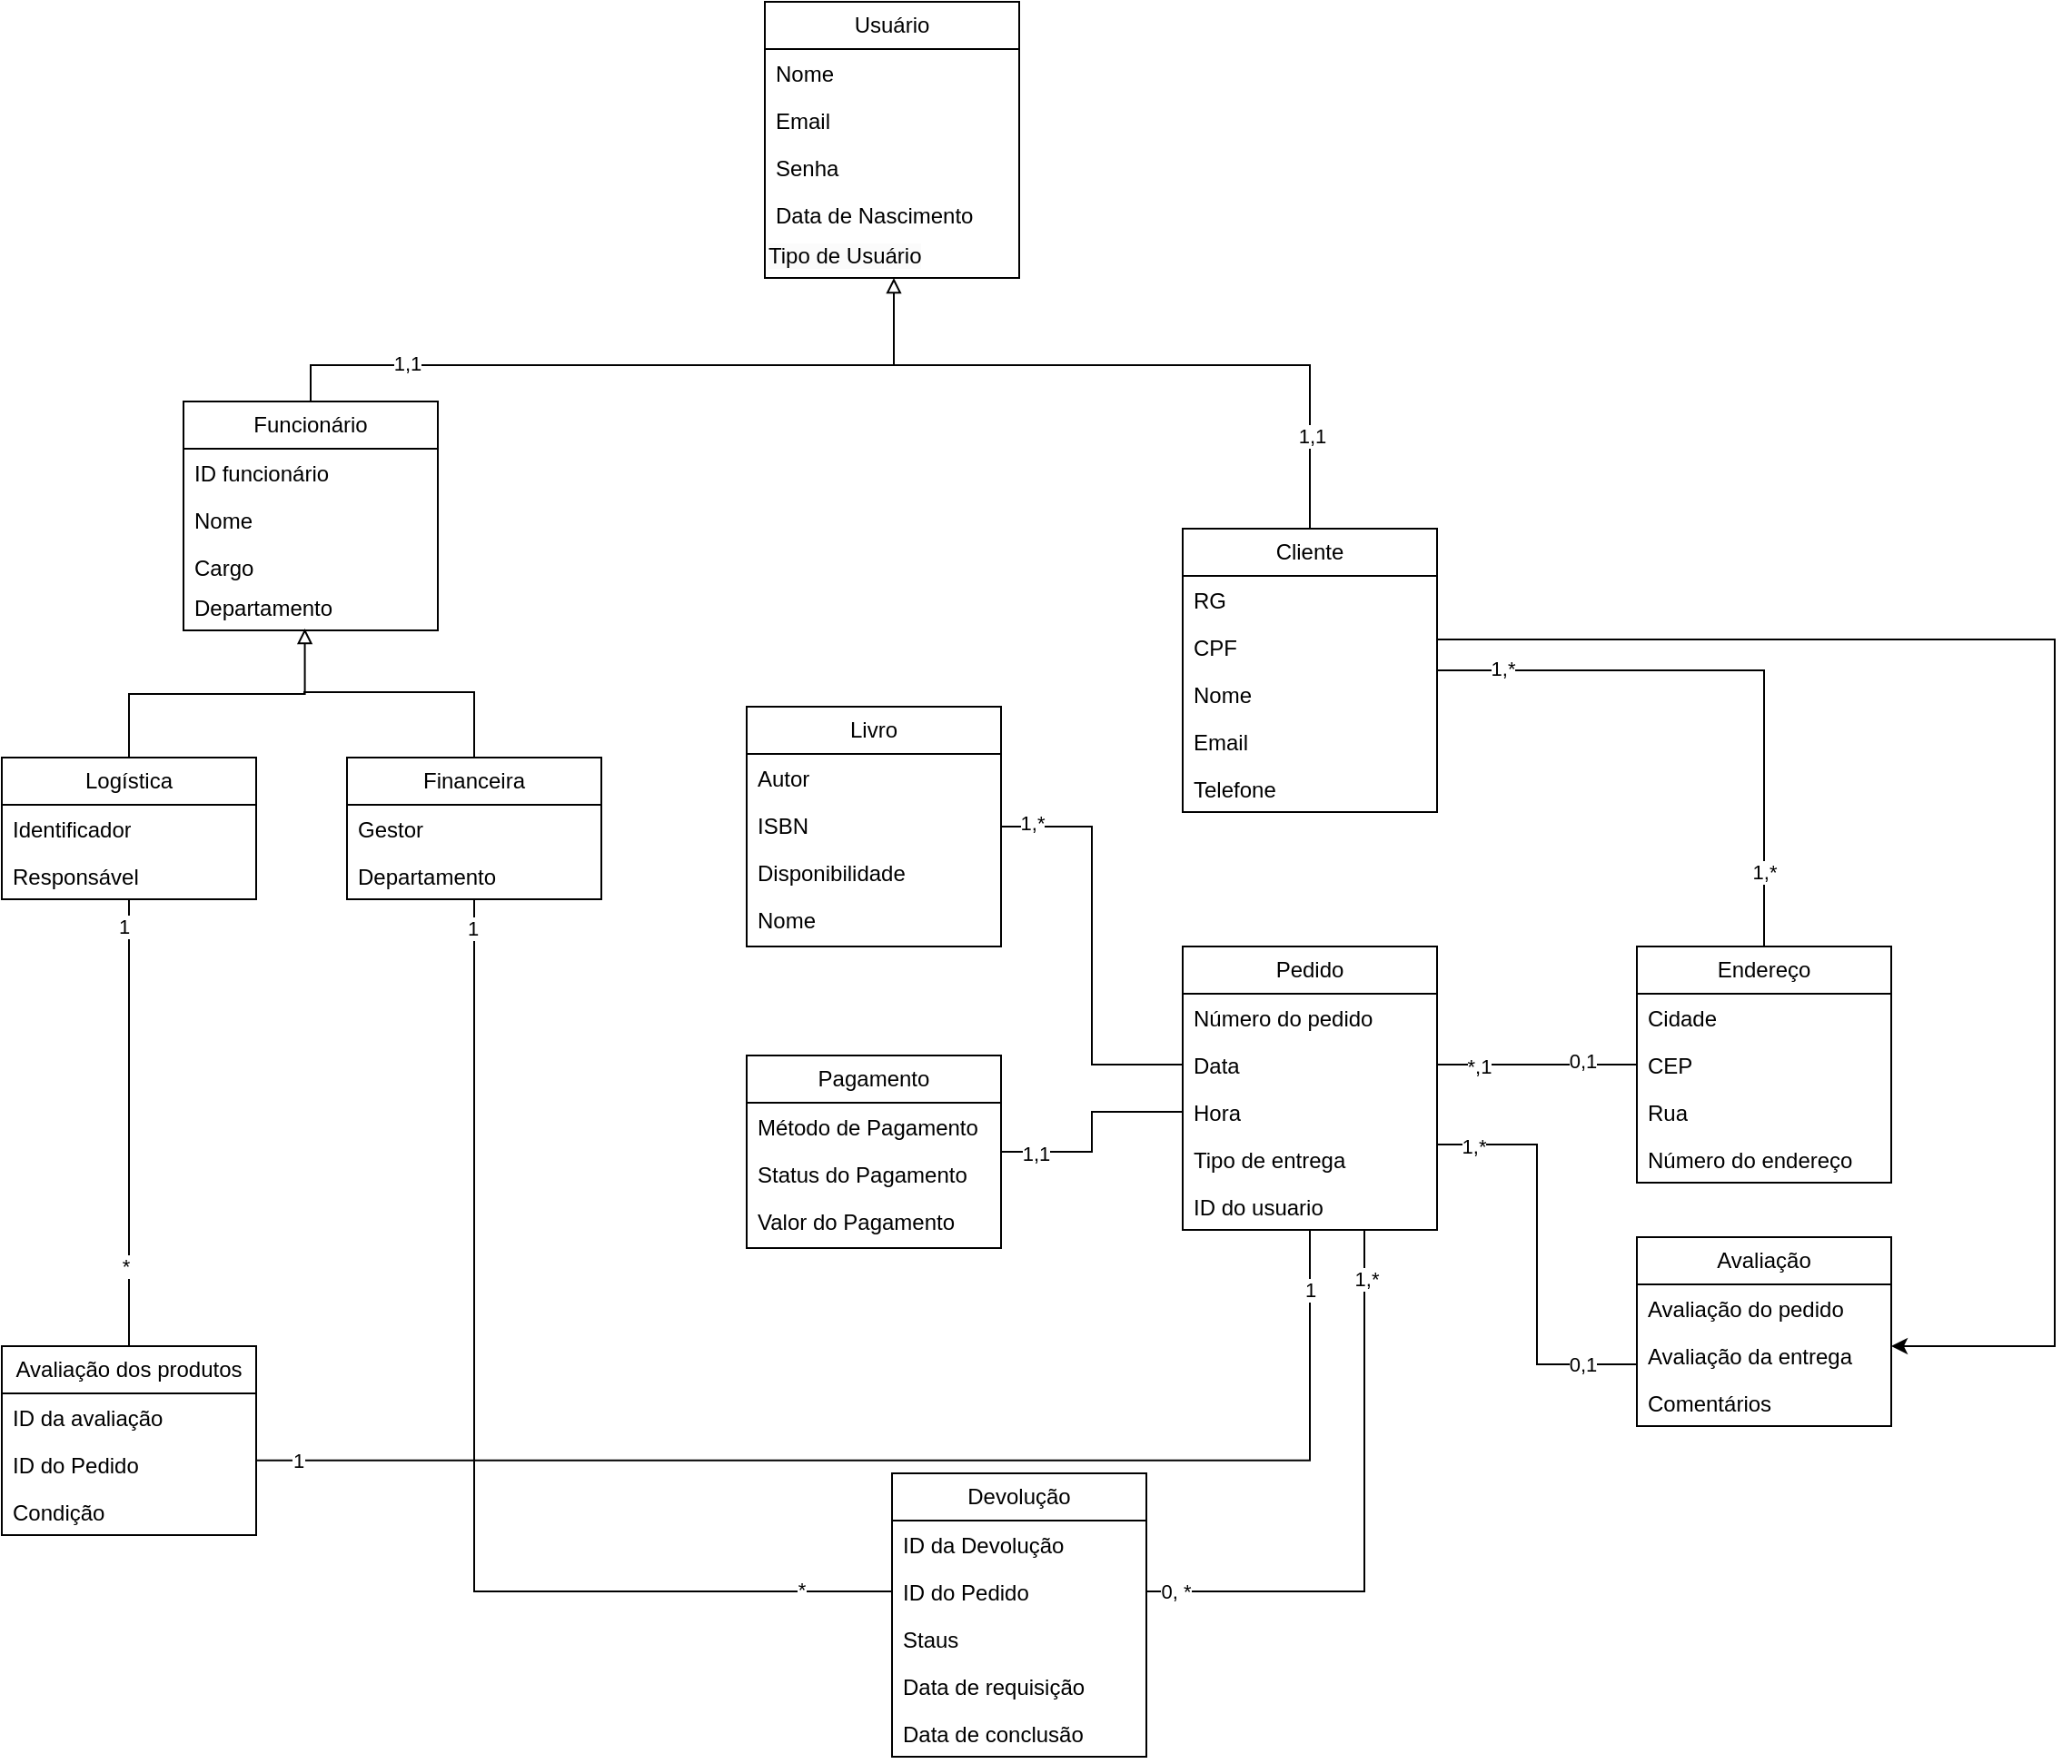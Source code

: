 <mxfile version="24.4.6" type="device">
  <diagram name="Page-1" id="b520641d-4fe3-3701-9064-5fc419738815">
    <mxGraphModel dx="3187" dy="5116" grid="1" gridSize="10" guides="1" tooltips="1" connect="1" arrows="1" fold="1" page="1" pageScale="1" pageWidth="1100" pageHeight="850" background="none" math="0" shadow="0">
      <root>
        <mxCell id="0" />
        <mxCell id="1" parent="0" />
        <mxCell id="clQgSgbDN8U7DZsC-t68-5" value="Usuário" style="swimlane;fontStyle=0;childLayout=stackLayout;horizontal=1;startSize=26;fillColor=none;horizontalStack=0;resizeParent=1;resizeParentMax=0;resizeLast=0;collapsible=1;marginBottom=0;whiteSpace=wrap;html=1;" parent="1" vertex="1">
          <mxGeometry x="490" y="-2660" width="140" height="152" as="geometry" />
        </mxCell>
        <mxCell id="clQgSgbDN8U7DZsC-t68-15" value="Nome" style="text;strokeColor=none;fillColor=none;align=left;verticalAlign=top;spacingLeft=4;spacingRight=4;overflow=hidden;rotatable=0;points=[[0,0.5],[1,0.5]];portConstraint=eastwest;whiteSpace=wrap;html=1;" parent="clQgSgbDN8U7DZsC-t68-5" vertex="1">
          <mxGeometry y="26" width="140" height="26" as="geometry" />
        </mxCell>
        <mxCell id="clQgSgbDN8U7DZsC-t68-6" value="Email" style="text;strokeColor=none;fillColor=none;align=left;verticalAlign=top;spacingLeft=4;spacingRight=4;overflow=hidden;rotatable=0;points=[[0,0.5],[1,0.5]];portConstraint=eastwest;whiteSpace=wrap;html=1;" parent="clQgSgbDN8U7DZsC-t68-5" vertex="1">
          <mxGeometry y="52" width="140" height="26" as="geometry" />
        </mxCell>
        <mxCell id="clQgSgbDN8U7DZsC-t68-7" value="Senha&lt;div&gt;&lt;br&gt;&lt;/div&gt;" style="text;strokeColor=none;fillColor=none;align=left;verticalAlign=top;spacingLeft=4;spacingRight=4;overflow=hidden;rotatable=0;points=[[0,0.5],[1,0.5]];portConstraint=eastwest;whiteSpace=wrap;html=1;" parent="clQgSgbDN8U7DZsC-t68-5" vertex="1">
          <mxGeometry y="78" width="140" height="26" as="geometry" />
        </mxCell>
        <mxCell id="clQgSgbDN8U7DZsC-t68-20" value="Data de Nascimento&amp;nbsp;" style="text;strokeColor=none;fillColor=none;align=left;verticalAlign=top;spacingLeft=4;spacingRight=4;overflow=hidden;rotatable=0;points=[[0,0.5],[1,0.5]];portConstraint=eastwest;whiteSpace=wrap;html=1;" parent="clQgSgbDN8U7DZsC-t68-5" vertex="1">
          <mxGeometry y="104" width="140" height="22" as="geometry" />
        </mxCell>
        <mxCell id="rrzI_8woT9w4Hoa1EaJm-2" value="&lt;span style=&quot;color: rgb(0, 0, 0); font-family: Helvetica; font-size: 12px; font-style: normal; font-variant-ligatures: normal; font-variant-caps: normal; font-weight: 400; letter-spacing: normal; orphans: 2; text-align: left; text-indent: 0px; text-transform: none; widows: 2; word-spacing: 0px; -webkit-text-stroke-width: 0px; white-space: normal; background-color: rgb(251, 251, 251); text-decoration-thickness: initial; text-decoration-style: initial; text-decoration-color: initial; display: inline !important; float: none;&quot;&gt;Tipo de Usuário&lt;/span&gt;" style="text;whiteSpace=wrap;html=1;" vertex="1" parent="clQgSgbDN8U7DZsC-t68-5">
          <mxGeometry y="126" width="140" height="26" as="geometry" />
        </mxCell>
        <mxCell id="clQgSgbDN8U7DZsC-t68-25" value="Pedido" style="swimlane;fontStyle=0;childLayout=stackLayout;horizontal=1;startSize=26;fillColor=none;horizontalStack=0;resizeParent=1;resizeParentMax=0;resizeLast=0;collapsible=1;marginBottom=0;whiteSpace=wrap;html=1;" parent="1" vertex="1">
          <mxGeometry x="720" y="-2140" width="140" height="156" as="geometry" />
        </mxCell>
        <mxCell id="clQgSgbDN8U7DZsC-t68-26" value="Número do pedido" style="text;strokeColor=none;fillColor=none;align=left;verticalAlign=top;spacingLeft=4;spacingRight=4;overflow=hidden;rotatable=0;points=[[0,0.5],[1,0.5]];portConstraint=eastwest;whiteSpace=wrap;html=1;" parent="clQgSgbDN8U7DZsC-t68-25" vertex="1">
          <mxGeometry y="26" width="140" height="26" as="geometry" />
        </mxCell>
        <mxCell id="clQgSgbDN8U7DZsC-t68-27" value="Data&amp;nbsp;" style="text;strokeColor=none;fillColor=none;align=left;verticalAlign=top;spacingLeft=4;spacingRight=4;overflow=hidden;rotatable=0;points=[[0,0.5],[1,0.5]];portConstraint=eastwest;whiteSpace=wrap;html=1;" parent="clQgSgbDN8U7DZsC-t68-25" vertex="1">
          <mxGeometry y="52" width="140" height="26" as="geometry" />
        </mxCell>
        <mxCell id="clQgSgbDN8U7DZsC-t68-28" value="Hora" style="text;strokeColor=none;fillColor=none;align=left;verticalAlign=top;spacingLeft=4;spacingRight=4;overflow=hidden;rotatable=0;points=[[0,0.5],[1,0.5]];portConstraint=eastwest;whiteSpace=wrap;html=1;" parent="clQgSgbDN8U7DZsC-t68-25" vertex="1">
          <mxGeometry y="78" width="140" height="26" as="geometry" />
        </mxCell>
        <mxCell id="clQgSgbDN8U7DZsC-t68-75" value="Tipo de entrega" style="text;strokeColor=none;fillColor=none;align=left;verticalAlign=top;spacingLeft=4;spacingRight=4;overflow=hidden;rotatable=0;points=[[0,0.5],[1,0.5]];portConstraint=eastwest;whiteSpace=wrap;html=1;" parent="clQgSgbDN8U7DZsC-t68-25" vertex="1">
          <mxGeometry y="104" width="140" height="26" as="geometry" />
        </mxCell>
        <mxCell id="clQgSgbDN8U7DZsC-t68-29" value="ID do usuario" style="text;strokeColor=none;fillColor=none;align=left;verticalAlign=top;spacingLeft=4;spacingRight=4;overflow=hidden;rotatable=0;points=[[0,0.5],[1,0.5]];portConstraint=eastwest;whiteSpace=wrap;html=1;" parent="clQgSgbDN8U7DZsC-t68-25" vertex="1">
          <mxGeometry y="130" width="140" height="26" as="geometry" />
        </mxCell>
        <mxCell id="clQgSgbDN8U7DZsC-t68-30" value="Endereço" style="swimlane;fontStyle=0;childLayout=stackLayout;horizontal=1;startSize=26;fillColor=none;horizontalStack=0;resizeParent=1;resizeParentMax=0;resizeLast=0;collapsible=1;marginBottom=0;whiteSpace=wrap;html=1;" parent="1" vertex="1">
          <mxGeometry x="970" y="-2140" width="140" height="130" as="geometry" />
        </mxCell>
        <mxCell id="clQgSgbDN8U7DZsC-t68-31" value="Cidade" style="text;strokeColor=none;fillColor=none;align=left;verticalAlign=top;spacingLeft=4;spacingRight=4;overflow=hidden;rotatable=0;points=[[0,0.5],[1,0.5]];portConstraint=eastwest;whiteSpace=wrap;html=1;" parent="clQgSgbDN8U7DZsC-t68-30" vertex="1">
          <mxGeometry y="26" width="140" height="26" as="geometry" />
        </mxCell>
        <mxCell id="clQgSgbDN8U7DZsC-t68-32" value="CEP" style="text;strokeColor=none;fillColor=none;align=left;verticalAlign=top;spacingLeft=4;spacingRight=4;overflow=hidden;rotatable=0;points=[[0,0.5],[1,0.5]];portConstraint=eastwest;whiteSpace=wrap;html=1;" parent="clQgSgbDN8U7DZsC-t68-30" vertex="1">
          <mxGeometry y="52" width="140" height="26" as="geometry" />
        </mxCell>
        <mxCell id="clQgSgbDN8U7DZsC-t68-33" value="Rua" style="text;strokeColor=none;fillColor=none;align=left;verticalAlign=top;spacingLeft=4;spacingRight=4;overflow=hidden;rotatable=0;points=[[0,0.5],[1,0.5]];portConstraint=eastwest;whiteSpace=wrap;html=1;" parent="clQgSgbDN8U7DZsC-t68-30" vertex="1">
          <mxGeometry y="78" width="140" height="26" as="geometry" />
        </mxCell>
        <mxCell id="clQgSgbDN8U7DZsC-t68-34" value="Número do endereço" style="text;strokeColor=none;fillColor=none;align=left;verticalAlign=top;spacingLeft=4;spacingRight=4;overflow=hidden;rotatable=0;points=[[0,0.5],[1,0.5]];portConstraint=eastwest;whiteSpace=wrap;html=1;" parent="clQgSgbDN8U7DZsC-t68-30" vertex="1">
          <mxGeometry y="104" width="140" height="26" as="geometry" />
        </mxCell>
        <mxCell id="clQgSgbDN8U7DZsC-t68-35" value="Avaliação" style="swimlane;fontStyle=0;childLayout=stackLayout;horizontal=1;startSize=26;fillColor=none;horizontalStack=0;resizeParent=1;resizeParentMax=0;resizeLast=0;collapsible=1;marginBottom=0;whiteSpace=wrap;html=1;" parent="1" vertex="1">
          <mxGeometry x="970" y="-1980" width="140" height="104" as="geometry" />
        </mxCell>
        <mxCell id="clQgSgbDN8U7DZsC-t68-36" value="Avaliação do pedido" style="text;strokeColor=none;fillColor=none;align=left;verticalAlign=top;spacingLeft=4;spacingRight=4;overflow=hidden;rotatable=0;points=[[0,0.5],[1,0.5]];portConstraint=eastwest;whiteSpace=wrap;html=1;" parent="clQgSgbDN8U7DZsC-t68-35" vertex="1">
          <mxGeometry y="26" width="140" height="26" as="geometry" />
        </mxCell>
        <mxCell id="clQgSgbDN8U7DZsC-t68-37" value="Avaliação da entrega" style="text;strokeColor=none;fillColor=none;align=left;verticalAlign=top;spacingLeft=4;spacingRight=4;overflow=hidden;rotatable=0;points=[[0,0.5],[1,0.5]];portConstraint=eastwest;whiteSpace=wrap;html=1;" parent="clQgSgbDN8U7DZsC-t68-35" vertex="1">
          <mxGeometry y="52" width="140" height="26" as="geometry" />
        </mxCell>
        <mxCell id="clQgSgbDN8U7DZsC-t68-38" value="Comentários&lt;div&gt;&lt;br&gt;&lt;/div&gt;" style="text;strokeColor=none;fillColor=none;align=left;verticalAlign=top;spacingLeft=4;spacingRight=4;overflow=hidden;rotatable=0;points=[[0,0.5],[1,0.5]];portConstraint=eastwest;whiteSpace=wrap;html=1;" parent="clQgSgbDN8U7DZsC-t68-35" vertex="1">
          <mxGeometry y="78" width="140" height="26" as="geometry" />
        </mxCell>
        <mxCell id="clQgSgbDN8U7DZsC-t68-73" style="edgeStyle=orthogonalEdgeStyle;rounded=0;orthogonalLoop=1;jettySize=auto;html=1;endArrow=none;endFill=0;" parent="1" source="clQgSgbDN8U7DZsC-t68-43" edge="1">
          <mxGeometry relative="1" as="geometry">
            <mxPoint x="720" y="-2075" as="targetPoint" />
            <Array as="points">
              <mxPoint x="670" y="-2206" />
              <mxPoint x="670" y="-2075" />
            </Array>
          </mxGeometry>
        </mxCell>
        <mxCell id="rrzI_8woT9w4Hoa1EaJm-16" value="1,*" style="edgeLabel;html=1;align=center;verticalAlign=middle;resizable=0;points=[];" vertex="1" connectable="0" parent="clQgSgbDN8U7DZsC-t68-73">
          <mxGeometry x="-0.854" y="2" relative="1" as="geometry">
            <mxPoint as="offset" />
          </mxGeometry>
        </mxCell>
        <mxCell id="clQgSgbDN8U7DZsC-t68-43" value="Livro" style="swimlane;fontStyle=0;childLayout=stackLayout;horizontal=1;startSize=26;fillColor=none;horizontalStack=0;resizeParent=1;resizeParentMax=0;resizeLast=0;collapsible=1;marginBottom=0;whiteSpace=wrap;html=1;" parent="1" vertex="1">
          <mxGeometry x="480" y="-2272" width="140" height="132" as="geometry" />
        </mxCell>
        <mxCell id="clQgSgbDN8U7DZsC-t68-108" value="Autor" style="text;strokeColor=none;fillColor=none;align=left;verticalAlign=top;spacingLeft=4;spacingRight=4;overflow=hidden;rotatable=0;points=[[0,0.5],[1,0.5]];portConstraint=eastwest;whiteSpace=wrap;html=1;" parent="clQgSgbDN8U7DZsC-t68-43" vertex="1">
          <mxGeometry y="26" width="140" height="26" as="geometry" />
        </mxCell>
        <mxCell id="clQgSgbDN8U7DZsC-t68-109" value="ISBN" style="text;strokeColor=none;fillColor=none;align=left;verticalAlign=top;spacingLeft=4;spacingRight=4;overflow=hidden;rotatable=0;points=[[0,0.5],[1,0.5]];portConstraint=eastwest;whiteSpace=wrap;html=1;" parent="clQgSgbDN8U7DZsC-t68-43" vertex="1">
          <mxGeometry y="52" width="140" height="26" as="geometry" />
        </mxCell>
        <mxCell id="clQgSgbDN8U7DZsC-t68-110" value="Disponibilidade" style="text;strokeColor=none;fillColor=none;align=left;verticalAlign=top;spacingLeft=4;spacingRight=4;overflow=hidden;rotatable=0;points=[[0,0.5],[1,0.5]];portConstraint=eastwest;whiteSpace=wrap;html=1;" parent="clQgSgbDN8U7DZsC-t68-43" vertex="1">
          <mxGeometry y="78" width="140" height="26" as="geometry" />
        </mxCell>
        <mxCell id="clQgSgbDN8U7DZsC-t68-44" value="Nome" style="text;strokeColor=none;fillColor=none;align=left;verticalAlign=top;spacingLeft=4;spacingRight=4;overflow=hidden;rotatable=0;points=[[0,0.5],[1,0.5]];portConstraint=eastwest;whiteSpace=wrap;html=1;" parent="clQgSgbDN8U7DZsC-t68-43" vertex="1">
          <mxGeometry y="104" width="140" height="26" as="geometry" />
        </mxCell>
        <mxCell id="clQgSgbDN8U7DZsC-t68-46" value="&lt;div&gt;&lt;br&gt;&lt;/div&gt;" style="text;strokeColor=none;fillColor=none;align=left;verticalAlign=top;spacingLeft=4;spacingRight=4;overflow=hidden;rotatable=0;points=[[0,0.5],[1,0.5]];portConstraint=eastwest;whiteSpace=wrap;html=1;" parent="clQgSgbDN8U7DZsC-t68-43" vertex="1">
          <mxGeometry y="130" width="140" height="2" as="geometry" />
        </mxCell>
        <mxCell id="clQgSgbDN8U7DZsC-t68-59" style="edgeStyle=orthogonalEdgeStyle;rounded=0;orthogonalLoop=1;jettySize=auto;html=1;entryX=0;entryY=0.5;entryDx=0;entryDy=0;endArrow=none;endFill=0;" parent="1" source="clQgSgbDN8U7DZsC-t68-27" target="clQgSgbDN8U7DZsC-t68-32" edge="1">
          <mxGeometry relative="1" as="geometry" />
        </mxCell>
        <mxCell id="clQgSgbDN8U7DZsC-t68-104" value="0,1" style="edgeLabel;html=1;align=center;verticalAlign=middle;resizable=0;points=[];" parent="clQgSgbDN8U7DZsC-t68-59" vertex="1" connectable="0">
          <mxGeometry x="0.457" y="2" relative="1" as="geometry">
            <mxPoint as="offset" />
          </mxGeometry>
        </mxCell>
        <mxCell id="rrzI_8woT9w4Hoa1EaJm-19" value="*,1" style="edgeLabel;html=1;align=center;verticalAlign=middle;resizable=0;points=[];" vertex="1" connectable="0" parent="clQgSgbDN8U7DZsC-t68-59">
          <mxGeometry x="-0.581" y="-1" relative="1" as="geometry">
            <mxPoint as="offset" />
          </mxGeometry>
        </mxCell>
        <mxCell id="clQgSgbDN8U7DZsC-t68-60" style="edgeStyle=orthogonalEdgeStyle;rounded=0;orthogonalLoop=1;jettySize=auto;html=1;entryX=0;entryY=0.5;entryDx=0;entryDy=0;exitX=1;exitY=0.5;exitDx=0;exitDy=0;endArrow=none;endFill=0;" parent="1" edge="1">
          <mxGeometry relative="1" as="geometry">
            <mxPoint x="860" y="-2036" as="sourcePoint" />
            <mxPoint x="970" y="-1876" as="targetPoint" />
            <Array as="points">
              <mxPoint x="860" y="-2031" />
              <mxPoint x="915" y="-2031" />
              <mxPoint x="915" y="-1910" />
              <mxPoint x="970" y="-1910" />
            </Array>
          </mxGeometry>
        </mxCell>
        <mxCell id="clQgSgbDN8U7DZsC-t68-105" value="1,*" style="edgeLabel;html=1;align=center;verticalAlign=middle;resizable=0;points=[];" parent="clQgSgbDN8U7DZsC-t68-60" vertex="1" connectable="0">
          <mxGeometry x="-0.911" y="2" relative="1" as="geometry">
            <mxPoint x="13" y="3" as="offset" />
          </mxGeometry>
        </mxCell>
        <mxCell id="clQgSgbDN8U7DZsC-t68-106" value="0,1" style="edgeLabel;html=1;align=center;verticalAlign=middle;resizable=0;points=[];" parent="clQgSgbDN8U7DZsC-t68-60" vertex="1" connectable="0">
          <mxGeometry x="0.523" relative="1" as="geometry">
            <mxPoint as="offset" />
          </mxGeometry>
        </mxCell>
        <mxCell id="clQgSgbDN8U7DZsC-t68-128" style="edgeStyle=orthogonalEdgeStyle;rounded=0;orthogonalLoop=1;jettySize=auto;html=1;endArrow=block;endFill=0;" parent="1" source="clQgSgbDN8U7DZsC-t68-61" target="clQgSgbDN8U7DZsC-t68-5" edge="1">
          <mxGeometry relative="1" as="geometry">
            <mxPoint x="590" y="-2490" as="targetPoint" />
            <Array as="points">
              <mxPoint x="240" y="-2460" />
              <mxPoint x="561" y="-2460" />
            </Array>
          </mxGeometry>
        </mxCell>
        <mxCell id="rrzI_8woT9w4Hoa1EaJm-3" value="1,1" style="edgeLabel;html=1;align=center;verticalAlign=middle;resizable=0;points=[];" vertex="1" connectable="0" parent="clQgSgbDN8U7DZsC-t68-128">
          <mxGeometry x="-0.628" y="1" relative="1" as="geometry">
            <mxPoint as="offset" />
          </mxGeometry>
        </mxCell>
        <mxCell id="clQgSgbDN8U7DZsC-t68-61" value="Funcionário" style="swimlane;fontStyle=0;childLayout=stackLayout;horizontal=1;startSize=26;fillColor=none;horizontalStack=0;resizeParent=1;resizeParentMax=0;resizeLast=0;collapsible=1;marginBottom=0;whiteSpace=wrap;html=1;" parent="1" vertex="1">
          <mxGeometry x="170" y="-2440" width="140" height="126" as="geometry" />
        </mxCell>
        <mxCell id="clQgSgbDN8U7DZsC-t68-62" value="ID funcionário" style="text;strokeColor=none;fillColor=none;align=left;verticalAlign=top;spacingLeft=4;spacingRight=4;overflow=hidden;rotatable=0;points=[[0,0.5],[1,0.5]];portConstraint=eastwest;whiteSpace=wrap;html=1;" parent="clQgSgbDN8U7DZsC-t68-61" vertex="1">
          <mxGeometry y="26" width="140" height="26" as="geometry" />
        </mxCell>
        <mxCell id="clQgSgbDN8U7DZsC-t68-63" value="Nome" style="text;strokeColor=none;fillColor=none;align=left;verticalAlign=top;spacingLeft=4;spacingRight=4;overflow=hidden;rotatable=0;points=[[0,0.5],[1,0.5]];portConstraint=eastwest;whiteSpace=wrap;html=1;" parent="clQgSgbDN8U7DZsC-t68-61" vertex="1">
          <mxGeometry y="52" width="140" height="26" as="geometry" />
        </mxCell>
        <mxCell id="rrzI_8woT9w4Hoa1EaJm-31" value="Cargo" style="text;strokeColor=none;fillColor=none;align=left;verticalAlign=top;spacingLeft=4;spacingRight=4;overflow=hidden;rotatable=0;points=[[0,0.5],[1,0.5]];portConstraint=eastwest;whiteSpace=wrap;html=1;" vertex="1" parent="clQgSgbDN8U7DZsC-t68-61">
          <mxGeometry y="78" width="140" height="22" as="geometry" />
        </mxCell>
        <mxCell id="clQgSgbDN8U7DZsC-t68-64" value="Departamento" style="text;strokeColor=none;fillColor=none;align=left;verticalAlign=top;spacingLeft=4;spacingRight=4;overflow=hidden;rotatable=0;points=[[0,0.5],[1,0.5]];portConstraint=eastwest;whiteSpace=wrap;html=1;" parent="clQgSgbDN8U7DZsC-t68-61" vertex="1">
          <mxGeometry y="100" width="140" height="26" as="geometry" />
        </mxCell>
        <mxCell id="clQgSgbDN8U7DZsC-t68-91" value="Logística" style="swimlane;fontStyle=0;childLayout=stackLayout;horizontal=1;startSize=26;fillColor=none;horizontalStack=0;resizeParent=1;resizeParentMax=0;resizeLast=0;collapsible=1;marginBottom=0;whiteSpace=wrap;html=1;" parent="1" vertex="1">
          <mxGeometry x="70" y="-2244" width="140" height="78" as="geometry" />
        </mxCell>
        <mxCell id="rrzI_8woT9w4Hoa1EaJm-22" value="Identificador" style="text;strokeColor=none;fillColor=none;align=left;verticalAlign=top;spacingLeft=4;spacingRight=4;overflow=hidden;rotatable=0;points=[[0,0.5],[1,0.5]];portConstraint=eastwest;whiteSpace=wrap;html=1;" vertex="1" parent="clQgSgbDN8U7DZsC-t68-91">
          <mxGeometry y="26" width="140" height="26" as="geometry" />
        </mxCell>
        <mxCell id="clQgSgbDN8U7DZsC-t68-94" value="Responsável" style="text;strokeColor=none;fillColor=none;align=left;verticalAlign=top;spacingLeft=4;spacingRight=4;overflow=hidden;rotatable=0;points=[[0,0.5],[1,0.5]];portConstraint=eastwest;whiteSpace=wrap;html=1;" parent="clQgSgbDN8U7DZsC-t68-91" vertex="1">
          <mxGeometry y="52" width="140" height="26" as="geometry" />
        </mxCell>
        <mxCell id="clQgSgbDN8U7DZsC-t68-95" value="Financeira" style="swimlane;fontStyle=0;childLayout=stackLayout;horizontal=1;startSize=26;fillColor=none;horizontalStack=0;resizeParent=1;resizeParentMax=0;resizeLast=0;collapsible=1;marginBottom=0;whiteSpace=wrap;html=1;" parent="1" vertex="1">
          <mxGeometry x="260" y="-2244" width="140" height="78" as="geometry" />
        </mxCell>
        <mxCell id="clQgSgbDN8U7DZsC-t68-96" value="Gestor" style="text;strokeColor=none;fillColor=none;align=left;verticalAlign=top;spacingLeft=4;spacingRight=4;overflow=hidden;rotatable=0;points=[[0,0.5],[1,0.5]];portConstraint=eastwest;whiteSpace=wrap;html=1;" parent="clQgSgbDN8U7DZsC-t68-95" vertex="1">
          <mxGeometry y="26" width="140" height="26" as="geometry" />
        </mxCell>
        <mxCell id="rrzI_8woT9w4Hoa1EaJm-23" value="Departamento" style="text;strokeColor=none;fillColor=none;align=left;verticalAlign=top;spacingLeft=4;spacingRight=4;overflow=hidden;rotatable=0;points=[[0,0.5],[1,0.5]];portConstraint=eastwest;whiteSpace=wrap;html=1;" vertex="1" parent="clQgSgbDN8U7DZsC-t68-95">
          <mxGeometry y="52" width="140" height="26" as="geometry" />
        </mxCell>
        <mxCell id="clQgSgbDN8U7DZsC-t68-130" style="edgeStyle=orthogonalEdgeStyle;rounded=0;orthogonalLoop=1;jettySize=auto;html=1;endArrow=none;endFill=0;" parent="1" source="clQgSgbDN8U7DZsC-t68-99" edge="1">
          <mxGeometry relative="1" as="geometry">
            <mxPoint x="560" y="-2460" as="targetPoint" />
            <Array as="points">
              <mxPoint x="790" y="-2460" />
            </Array>
          </mxGeometry>
        </mxCell>
        <mxCell id="rrzI_8woT9w4Hoa1EaJm-4" value="1,1" style="edgeLabel;html=1;align=center;verticalAlign=middle;resizable=0;points=[];" vertex="1" connectable="0" parent="clQgSgbDN8U7DZsC-t68-130">
          <mxGeometry x="-0.68" y="-1" relative="1" as="geometry">
            <mxPoint as="offset" />
          </mxGeometry>
        </mxCell>
        <mxCell id="rrzI_8woT9w4Hoa1EaJm-28" style="edgeStyle=orthogonalEdgeStyle;rounded=0;orthogonalLoop=1;jettySize=auto;html=1;entryX=0.5;entryY=0;entryDx=0;entryDy=0;endArrow=none;endFill=0;" edge="1" parent="1" source="clQgSgbDN8U7DZsC-t68-99" target="clQgSgbDN8U7DZsC-t68-30">
          <mxGeometry relative="1" as="geometry" />
        </mxCell>
        <mxCell id="rrzI_8woT9w4Hoa1EaJm-29" value="1,*" style="edgeLabel;html=1;align=center;verticalAlign=middle;resizable=0;points=[];" vertex="1" connectable="0" parent="rrzI_8woT9w4Hoa1EaJm-28">
          <mxGeometry x="-0.782" y="1" relative="1" as="geometry">
            <mxPoint as="offset" />
          </mxGeometry>
        </mxCell>
        <mxCell id="clQgSgbDN8U7DZsC-t68-99" value="Cliente" style="swimlane;fontStyle=0;childLayout=stackLayout;horizontal=1;startSize=26;fillColor=none;horizontalStack=0;resizeParent=1;resizeParentMax=0;resizeLast=0;collapsible=1;marginBottom=0;whiteSpace=wrap;html=1;" parent="1" vertex="1">
          <mxGeometry x="720" y="-2370" width="140" height="156" as="geometry" />
        </mxCell>
        <mxCell id="clQgSgbDN8U7DZsC-t68-100" value="RG" style="text;strokeColor=none;fillColor=none;align=left;verticalAlign=top;spacingLeft=4;spacingRight=4;overflow=hidden;rotatable=0;points=[[0,0.5],[1,0.5]];portConstraint=eastwest;whiteSpace=wrap;html=1;" parent="clQgSgbDN8U7DZsC-t68-99" vertex="1">
          <mxGeometry y="26" width="140" height="26" as="geometry" />
        </mxCell>
        <mxCell id="clQgSgbDN8U7DZsC-t68-101" value="CPF" style="text;strokeColor=none;fillColor=none;align=left;verticalAlign=top;spacingLeft=4;spacingRight=4;overflow=hidden;rotatable=0;points=[[0,0.5],[1,0.5]];portConstraint=eastwest;whiteSpace=wrap;html=1;" parent="clQgSgbDN8U7DZsC-t68-99" vertex="1">
          <mxGeometry y="52" width="140" height="26" as="geometry" />
        </mxCell>
        <mxCell id="rrzI_8woT9w4Hoa1EaJm-5" value="Nome" style="text;strokeColor=none;fillColor=none;align=left;verticalAlign=top;spacingLeft=4;spacingRight=4;overflow=hidden;rotatable=0;points=[[0,0.5],[1,0.5]];portConstraint=eastwest;whiteSpace=wrap;html=1;" vertex="1" parent="clQgSgbDN8U7DZsC-t68-99">
          <mxGeometry y="78" width="140" height="26" as="geometry" />
        </mxCell>
        <mxCell id="rrzI_8woT9w4Hoa1EaJm-6" value="Email" style="text;strokeColor=none;fillColor=none;align=left;verticalAlign=top;spacingLeft=4;spacingRight=4;overflow=hidden;rotatable=0;points=[[0,0.5],[1,0.5]];portConstraint=eastwest;whiteSpace=wrap;html=1;" vertex="1" parent="clQgSgbDN8U7DZsC-t68-99">
          <mxGeometry y="104" width="140" height="26" as="geometry" />
        </mxCell>
        <mxCell id="clQgSgbDN8U7DZsC-t68-102" value="Telefone" style="text;strokeColor=none;fillColor=none;align=left;verticalAlign=top;spacingLeft=4;spacingRight=4;overflow=hidden;rotatable=0;points=[[0,0.5],[1,0.5]];portConstraint=eastwest;whiteSpace=wrap;html=1;" parent="clQgSgbDN8U7DZsC-t68-99" vertex="1">
          <mxGeometry y="130" width="140" height="26" as="geometry" />
        </mxCell>
        <mxCell id="clQgSgbDN8U7DZsC-t68-107" style="edgeStyle=orthogonalEdgeStyle;rounded=0;orthogonalLoop=1;jettySize=auto;html=1;" parent="1" source="clQgSgbDN8U7DZsC-t68-99" target="clQgSgbDN8U7DZsC-t68-35" edge="1">
          <mxGeometry relative="1" as="geometry">
            <mxPoint x="870" y="-2310.06" as="sourcePoint" />
            <mxPoint x="1120" y="-1920.06" as="targetPoint" />
            <Array as="points">
              <mxPoint x="1200" y="-2309" />
              <mxPoint x="1200" y="-1920" />
            </Array>
          </mxGeometry>
        </mxCell>
        <mxCell id="rrzI_8woT9w4Hoa1EaJm-7" value="1,*" style="edgeLabel;html=1;align=center;verticalAlign=middle;resizable=0;points=[];" vertex="1" connectable="0" parent="clQgSgbDN8U7DZsC-t68-107">
          <mxGeometry x="-0.897" y="-4" relative="1" as="geometry">
            <mxPoint x="138" y="124" as="offset" />
          </mxGeometry>
        </mxCell>
        <mxCell id="clQgSgbDN8U7DZsC-t68-111" value="Avaliação dos produtos" style="swimlane;fontStyle=0;childLayout=stackLayout;horizontal=1;startSize=26;fillColor=none;horizontalStack=0;resizeParent=1;resizeParentMax=0;resizeLast=0;collapsible=1;marginBottom=0;whiteSpace=wrap;html=1;" parent="1" vertex="1">
          <mxGeometry x="70" y="-1920" width="140" height="104" as="geometry" />
        </mxCell>
        <mxCell id="clQgSgbDN8U7DZsC-t68-112" value="ID da avaliação" style="text;strokeColor=none;fillColor=none;align=left;verticalAlign=top;spacingLeft=4;spacingRight=4;overflow=hidden;rotatable=0;points=[[0,0.5],[1,0.5]];portConstraint=eastwest;whiteSpace=wrap;html=1;" parent="clQgSgbDN8U7DZsC-t68-111" vertex="1">
          <mxGeometry y="26" width="140" height="26" as="geometry" />
        </mxCell>
        <mxCell id="rrzI_8woT9w4Hoa1EaJm-25" value="ID do Pedido" style="text;strokeColor=none;fillColor=none;align=left;verticalAlign=top;spacingLeft=4;spacingRight=4;overflow=hidden;rotatable=0;points=[[0,0.5],[1,0.5]];portConstraint=eastwest;whiteSpace=wrap;html=1;" vertex="1" parent="clQgSgbDN8U7DZsC-t68-111">
          <mxGeometry y="52" width="140" height="26" as="geometry" />
        </mxCell>
        <mxCell id="rrzI_8woT9w4Hoa1EaJm-24" value="Condição" style="text;strokeColor=none;fillColor=none;align=left;verticalAlign=top;spacingLeft=4;spacingRight=4;overflow=hidden;rotatable=0;points=[[0,0.5],[1,0.5]];portConstraint=eastwest;whiteSpace=wrap;html=1;" vertex="1" parent="clQgSgbDN8U7DZsC-t68-111">
          <mxGeometry y="78" width="140" height="26" as="geometry" />
        </mxCell>
        <mxCell id="clQgSgbDN8U7DZsC-t68-115" style="edgeStyle=orthogonalEdgeStyle;rounded=0;orthogonalLoop=1;jettySize=auto;html=1;entryX=1.007;entryY=0.111;entryDx=0;entryDy=0;entryPerimeter=0;endArrow=none;endFill=0;" parent="1" source="clQgSgbDN8U7DZsC-t68-25" edge="1">
          <mxGeometry relative="1" as="geometry">
            <Array as="points">
              <mxPoint x="790" y="-1857" />
            </Array>
            <mxPoint x="789" y="-1950" as="sourcePoint" />
            <mxPoint x="210.0" y="-1857.114" as="targetPoint" />
          </mxGeometry>
        </mxCell>
        <mxCell id="clQgSgbDN8U7DZsC-t68-117" value="1" style="edgeLabel;html=1;align=center;verticalAlign=middle;resizable=0;points=[];" parent="clQgSgbDN8U7DZsC-t68-115" vertex="1" connectable="0">
          <mxGeometry x="-0.906" relative="1" as="geometry">
            <mxPoint as="offset" />
          </mxGeometry>
        </mxCell>
        <mxCell id="clQgSgbDN8U7DZsC-t68-121" value="1" style="edgeLabel;html=1;align=center;verticalAlign=middle;resizable=0;points=[];" parent="clQgSgbDN8U7DZsC-t68-115" vertex="1" connectable="0">
          <mxGeometry x="0.937" relative="1" as="geometry">
            <mxPoint as="offset" />
          </mxGeometry>
        </mxCell>
        <mxCell id="clQgSgbDN8U7DZsC-t68-116" style="edgeStyle=orthogonalEdgeStyle;rounded=0;orthogonalLoop=1;jettySize=auto;html=1;entryX=0.5;entryY=0;entryDx=0;entryDy=0;endArrow=none;endFill=0;" parent="1" source="clQgSgbDN8U7DZsC-t68-94" target="clQgSgbDN8U7DZsC-t68-111" edge="1">
          <mxGeometry relative="1" as="geometry">
            <Array as="points">
              <mxPoint x="140" y="-2080" />
              <mxPoint x="140" y="-2080" />
            </Array>
          </mxGeometry>
        </mxCell>
        <mxCell id="clQgSgbDN8U7DZsC-t68-122" value="1" style="edgeLabel;html=1;align=center;verticalAlign=middle;resizable=0;points=[];" parent="clQgSgbDN8U7DZsC-t68-116" vertex="1" connectable="0">
          <mxGeometry x="-0.876" y="-3" relative="1" as="geometry">
            <mxPoint y="-1" as="offset" />
          </mxGeometry>
        </mxCell>
        <mxCell id="rrzI_8woT9w4Hoa1EaJm-21" value="*" style="edgeLabel;html=1;align=center;verticalAlign=middle;resizable=0;points=[];" vertex="1" connectable="0" parent="clQgSgbDN8U7DZsC-t68-116">
          <mxGeometry x="0.638" y="-2" relative="1" as="geometry">
            <mxPoint as="offset" />
          </mxGeometry>
        </mxCell>
        <mxCell id="clQgSgbDN8U7DZsC-t68-125" style="edgeStyle=orthogonalEdgeStyle;rounded=0;orthogonalLoop=1;jettySize=auto;html=1;entryX=0.477;entryY=0.962;entryDx=0;entryDy=0;entryPerimeter=0;endArrow=block;endFill=0;strokeColor=#000000;" parent="1" source="clQgSgbDN8U7DZsC-t68-91" target="clQgSgbDN8U7DZsC-t68-64" edge="1">
          <mxGeometry relative="1" as="geometry" />
        </mxCell>
        <mxCell id="clQgSgbDN8U7DZsC-t68-126" style="edgeStyle=orthogonalEdgeStyle;rounded=0;orthogonalLoop=1;jettySize=auto;html=1;endArrow=none;endFill=0;" parent="1" source="clQgSgbDN8U7DZsC-t68-95" edge="1">
          <mxGeometry relative="1" as="geometry">
            <mxPoint x="240" y="-2280" as="targetPoint" />
            <Array as="points">
              <mxPoint x="330" y="-2280" />
              <mxPoint x="236" y="-2280" />
            </Array>
          </mxGeometry>
        </mxCell>
        <mxCell id="clQgSgbDN8U7DZsC-t68-131" value="Devolução" style="swimlane;fontStyle=0;childLayout=stackLayout;horizontal=1;startSize=26;fillColor=none;horizontalStack=0;resizeParent=1;resizeParentMax=0;resizeLast=0;collapsible=1;marginBottom=0;whiteSpace=wrap;html=1;" parent="1" vertex="1">
          <mxGeometry x="560" y="-1850" width="140" height="156" as="geometry" />
        </mxCell>
        <mxCell id="clQgSgbDN8U7DZsC-t68-132" value="ID da Devolução" style="text;strokeColor=none;fillColor=none;align=left;verticalAlign=top;spacingLeft=4;spacingRight=4;overflow=hidden;rotatable=0;points=[[0,0.5],[1,0.5]];portConstraint=eastwest;whiteSpace=wrap;html=1;" parent="clQgSgbDN8U7DZsC-t68-131" vertex="1">
          <mxGeometry y="26" width="140" height="26" as="geometry" />
        </mxCell>
        <mxCell id="rrzI_8woT9w4Hoa1EaJm-27" value="ID do Pedido" style="text;strokeColor=none;fillColor=none;align=left;verticalAlign=top;spacingLeft=4;spacingRight=4;overflow=hidden;rotatable=0;points=[[0,0.5],[1,0.5]];portConstraint=eastwest;whiteSpace=wrap;html=1;" vertex="1" parent="clQgSgbDN8U7DZsC-t68-131">
          <mxGeometry y="52" width="140" height="26" as="geometry" />
        </mxCell>
        <mxCell id="rrzI_8woT9w4Hoa1EaJm-26" value="Staus" style="text;strokeColor=none;fillColor=none;align=left;verticalAlign=top;spacingLeft=4;spacingRight=4;overflow=hidden;rotatable=0;points=[[0,0.5],[1,0.5]];portConstraint=eastwest;whiteSpace=wrap;html=1;" vertex="1" parent="clQgSgbDN8U7DZsC-t68-131">
          <mxGeometry y="78" width="140" height="26" as="geometry" />
        </mxCell>
        <mxCell id="clQgSgbDN8U7DZsC-t68-134" value="Data de requisição&amp;nbsp;" style="text;strokeColor=none;fillColor=none;align=left;verticalAlign=top;spacingLeft=4;spacingRight=4;overflow=hidden;rotatable=0;points=[[0,0.5],[1,0.5]];portConstraint=eastwest;whiteSpace=wrap;html=1;" parent="clQgSgbDN8U7DZsC-t68-131" vertex="1">
          <mxGeometry y="104" width="140" height="26" as="geometry" />
        </mxCell>
        <mxCell id="clQgSgbDN8U7DZsC-t68-135" value="Data de conclusão" style="text;strokeColor=none;fillColor=none;align=left;verticalAlign=top;spacingLeft=4;spacingRight=4;overflow=hidden;rotatable=0;points=[[0,0.5],[1,0.5]];portConstraint=eastwest;whiteSpace=wrap;html=1;" parent="clQgSgbDN8U7DZsC-t68-131" vertex="1">
          <mxGeometry y="130" width="140" height="26" as="geometry" />
        </mxCell>
        <mxCell id="clQgSgbDN8U7DZsC-t68-136" style="edgeStyle=orthogonalEdgeStyle;rounded=0;orthogonalLoop=1;jettySize=auto;html=1;endArrow=none;endFill=0;" parent="1" source="clQgSgbDN8U7DZsC-t68-95" target="clQgSgbDN8U7DZsC-t68-131" edge="1">
          <mxGeometry relative="1" as="geometry">
            <Array as="points">
              <mxPoint x="330" y="-1785" />
            </Array>
          </mxGeometry>
        </mxCell>
        <mxCell id="clQgSgbDN8U7DZsC-t68-137" value="1" style="edgeLabel;html=1;align=center;verticalAlign=middle;resizable=0;points=[];" parent="clQgSgbDN8U7DZsC-t68-136" vertex="1" connectable="0">
          <mxGeometry x="-0.95" y="-1" relative="1" as="geometry">
            <mxPoint as="offset" />
          </mxGeometry>
        </mxCell>
        <mxCell id="rrzI_8woT9w4Hoa1EaJm-20" value="*" style="edgeLabel;html=1;align=center;verticalAlign=middle;resizable=0;points=[];" vertex="1" connectable="0" parent="clQgSgbDN8U7DZsC-t68-136">
          <mxGeometry x="0.834" y="1" relative="1" as="geometry">
            <mxPoint as="offset" />
          </mxGeometry>
        </mxCell>
        <mxCell id="clQgSgbDN8U7DZsC-t68-139" style="edgeStyle=orthogonalEdgeStyle;rounded=0;orthogonalLoop=1;jettySize=auto;html=1;endArrow=none;endFill=0;" parent="1" source="clQgSgbDN8U7DZsC-t68-29" target="clQgSgbDN8U7DZsC-t68-131" edge="1">
          <mxGeometry relative="1" as="geometry">
            <Array as="points">
              <mxPoint x="820" y="-1785" />
            </Array>
          </mxGeometry>
        </mxCell>
        <mxCell id="clQgSgbDN8U7DZsC-t68-140" value="1,*" style="edgeLabel;html=1;align=center;verticalAlign=middle;resizable=0;points=[];" parent="clQgSgbDN8U7DZsC-t68-139" vertex="1" connectable="0">
          <mxGeometry x="-0.831" y="1" relative="1" as="geometry">
            <mxPoint as="offset" />
          </mxGeometry>
        </mxCell>
        <mxCell id="clQgSgbDN8U7DZsC-t68-142" value="0, *" style="edgeLabel;html=1;align=center;verticalAlign=middle;resizable=0;points=[];" parent="clQgSgbDN8U7DZsC-t68-139" vertex="1" connectable="0">
          <mxGeometry x="0.9" relative="1" as="geometry">
            <mxPoint as="offset" />
          </mxGeometry>
        </mxCell>
        <mxCell id="rrzI_8woT9w4Hoa1EaJm-8" value="Pagamento" style="swimlane;fontStyle=0;childLayout=stackLayout;horizontal=1;startSize=26;fillColor=none;horizontalStack=0;resizeParent=1;resizeParentMax=0;resizeLast=0;collapsible=1;marginBottom=0;whiteSpace=wrap;html=1;" vertex="1" parent="1">
          <mxGeometry x="480" y="-2080" width="140" height="106" as="geometry" />
        </mxCell>
        <mxCell id="rrzI_8woT9w4Hoa1EaJm-9" value="Método de Pagamento" style="text;strokeColor=none;fillColor=none;align=left;verticalAlign=top;spacingLeft=4;spacingRight=4;overflow=hidden;rotatable=0;points=[[0,0.5],[1,0.5]];portConstraint=eastwest;whiteSpace=wrap;html=1;" vertex="1" parent="rrzI_8woT9w4Hoa1EaJm-8">
          <mxGeometry y="26" width="140" height="26" as="geometry" />
        </mxCell>
        <mxCell id="rrzI_8woT9w4Hoa1EaJm-10" value="Status do Pagamento" style="text;strokeColor=none;fillColor=none;align=left;verticalAlign=top;spacingLeft=4;spacingRight=4;overflow=hidden;rotatable=0;points=[[0,0.5],[1,0.5]];portConstraint=eastwest;whiteSpace=wrap;html=1;" vertex="1" parent="rrzI_8woT9w4Hoa1EaJm-8">
          <mxGeometry y="52" width="140" height="26" as="geometry" />
        </mxCell>
        <mxCell id="rrzI_8woT9w4Hoa1EaJm-11" value="Valor do Pagamento" style="text;strokeColor=none;fillColor=none;align=left;verticalAlign=top;spacingLeft=4;spacingRight=4;overflow=hidden;rotatable=0;points=[[0,0.5],[1,0.5]];portConstraint=eastwest;whiteSpace=wrap;html=1;" vertex="1" parent="rrzI_8woT9w4Hoa1EaJm-8">
          <mxGeometry y="78" width="140" height="26" as="geometry" />
        </mxCell>
        <mxCell id="rrzI_8woT9w4Hoa1EaJm-13" value="&lt;div&gt;&lt;br&gt;&lt;/div&gt;" style="text;strokeColor=none;fillColor=none;align=left;verticalAlign=top;spacingLeft=4;spacingRight=4;overflow=hidden;rotatable=0;points=[[0,0.5],[1,0.5]];portConstraint=eastwest;whiteSpace=wrap;html=1;" vertex="1" parent="rrzI_8woT9w4Hoa1EaJm-8">
          <mxGeometry y="104" width="140" height="2" as="geometry" />
        </mxCell>
        <mxCell id="rrzI_8woT9w4Hoa1EaJm-17" style="edgeStyle=orthogonalEdgeStyle;rounded=0;orthogonalLoop=1;jettySize=auto;html=1;endArrow=none;endFill=0;" edge="1" parent="1" source="clQgSgbDN8U7DZsC-t68-28" target="rrzI_8woT9w4Hoa1EaJm-8">
          <mxGeometry relative="1" as="geometry" />
        </mxCell>
        <mxCell id="rrzI_8woT9w4Hoa1EaJm-18" value="1,1" style="edgeLabel;html=1;align=center;verticalAlign=middle;resizable=0;points=[];" vertex="1" connectable="0" parent="rrzI_8woT9w4Hoa1EaJm-17">
          <mxGeometry x="0.699" y="1" relative="1" as="geometry">
            <mxPoint as="offset" />
          </mxGeometry>
        </mxCell>
      </root>
    </mxGraphModel>
  </diagram>
</mxfile>
